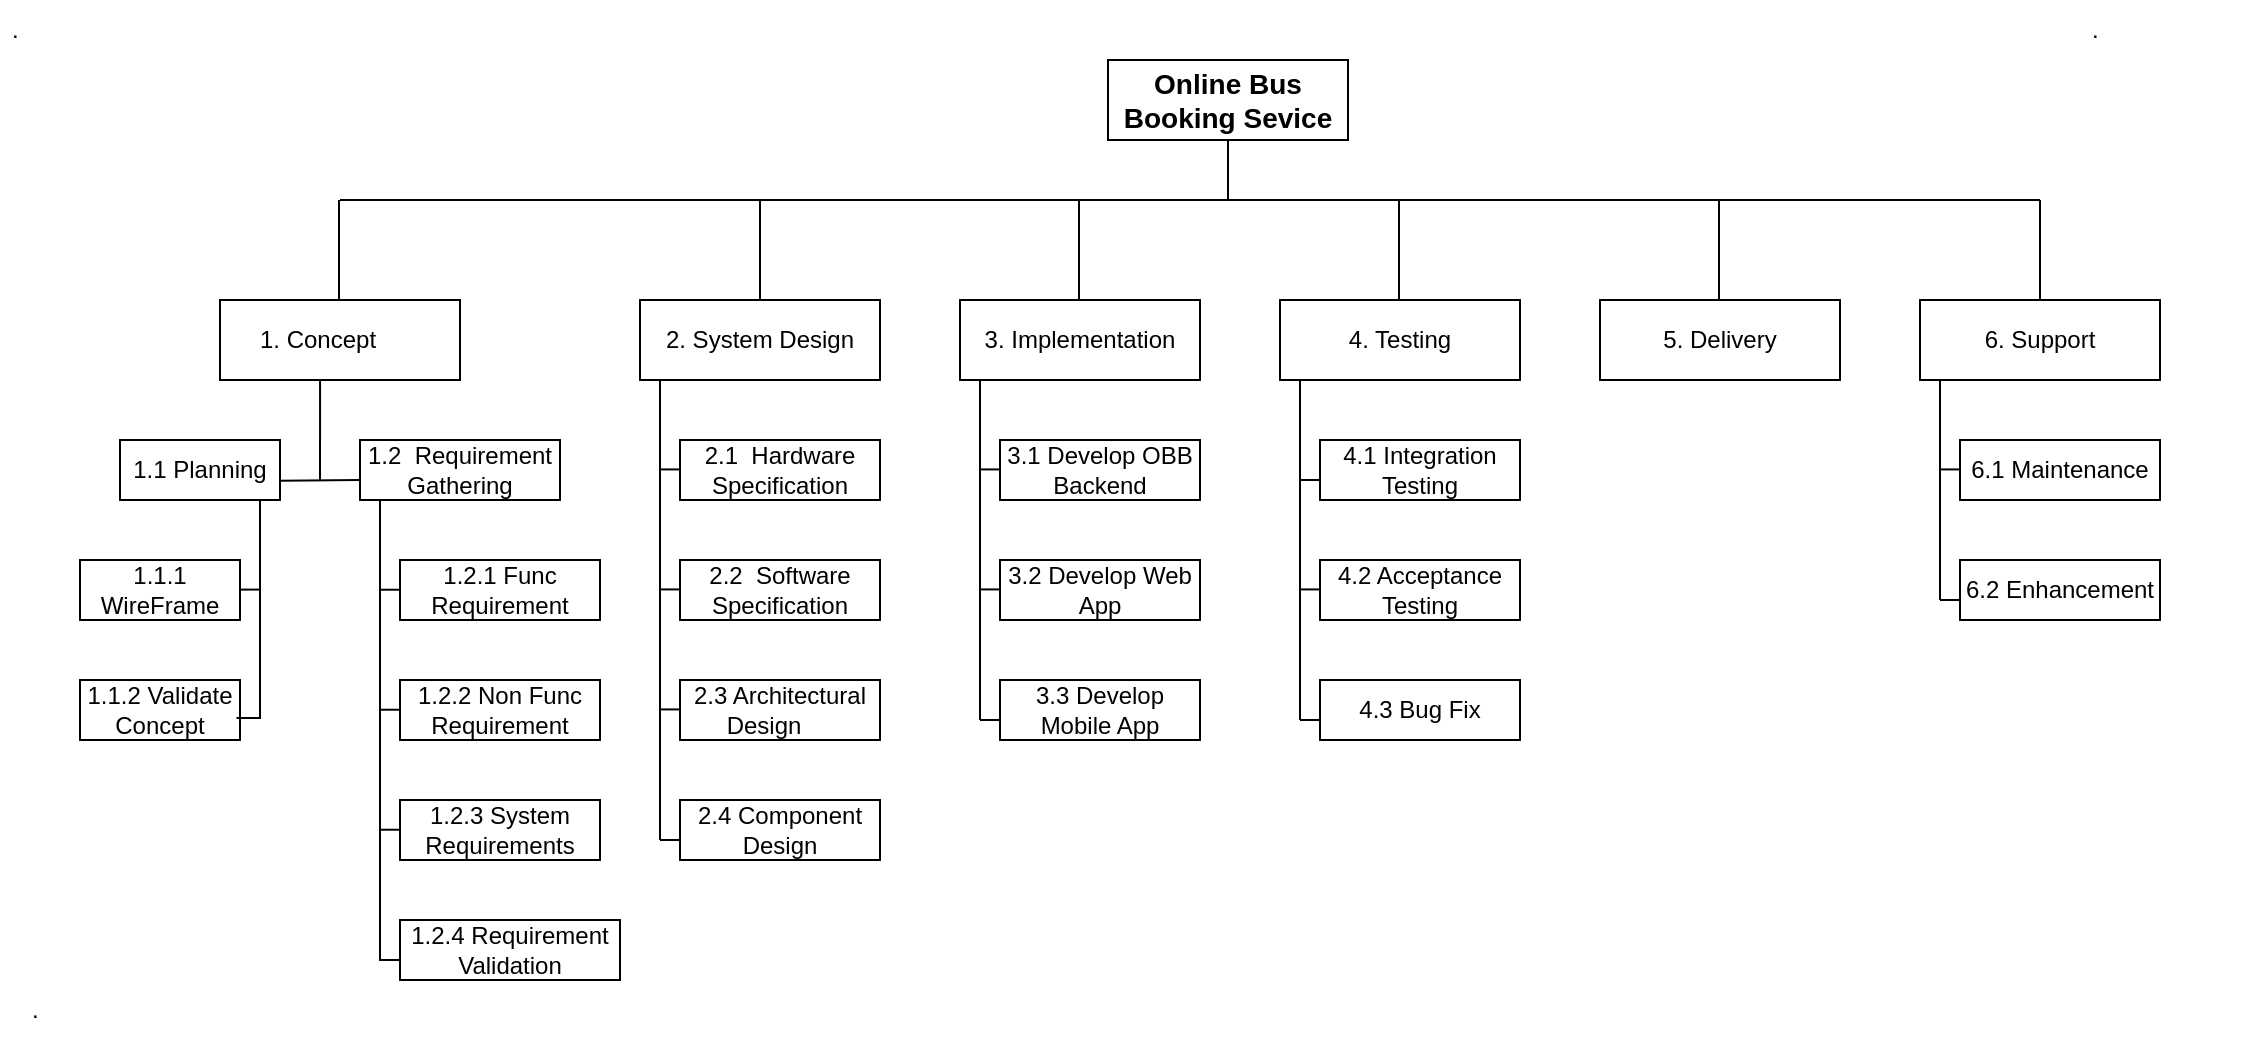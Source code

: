 <mxfile version="22.1.3" type="google">
  <diagram id="prtHgNgQTEPvFCAcTncT" name="Page-1">
    <mxGraphModel dx="2335" dy="639" grid="1" gridSize="10" guides="1" tooltips="1" connect="1" arrows="1" fold="1" page="1" pageScale="1" pageWidth="827" pageHeight="1169" math="0" shadow="0">
      <root>
        <mxCell id="0" />
        <mxCell id="1" parent="0" />
        <mxCell id="bmuI655vgJx-dzpE5qLp-1" value="&lt;font style=&quot;font-size: 14px;&quot;&gt;&lt;b&gt;Online Bus Booking Sevice&lt;/b&gt;&lt;/font&gt;" style="rounded=0;whiteSpace=wrap;html=1;" vertex="1" parent="1">
          <mxGeometry x="354" y="70" width="120" height="40" as="geometry" />
        </mxCell>
        <mxCell id="bmuI655vgJx-dzpE5qLp-2" value="3. Implementation" style="rounded=0;whiteSpace=wrap;html=1;" vertex="1" parent="1">
          <mxGeometry x="280" y="190" width="120" height="40" as="geometry" />
        </mxCell>
        <mxCell id="bmuI655vgJx-dzpE5qLp-3" value="" style="endArrow=none;html=1;rounded=0;" edge="1" parent="1">
          <mxGeometry width="50" height="50" relative="1" as="geometry">
            <mxPoint x="-30" y="140" as="sourcePoint" />
            <mxPoint x="820" y="140" as="targetPoint" />
          </mxGeometry>
        </mxCell>
        <mxCell id="bmuI655vgJx-dzpE5qLp-5" value="" style="endArrow=none;html=1;rounded=0;" edge="1" parent="1" target="bmuI655vgJx-dzpE5qLp-1">
          <mxGeometry width="50" height="50" relative="1" as="geometry">
            <mxPoint x="414" y="140" as="sourcePoint" />
            <mxPoint x="440" y="260" as="targetPoint" />
          </mxGeometry>
        </mxCell>
        <mxCell id="bmuI655vgJx-dzpE5qLp-6" value="1. Concept&lt;span style=&quot;white-space: pre;&quot;&gt;&#x9;&lt;/span&gt;" style="rounded=0;whiteSpace=wrap;html=1;" vertex="1" parent="1">
          <mxGeometry x="-90" y="190" width="120" height="40" as="geometry" />
        </mxCell>
        <mxCell id="bmuI655vgJx-dzpE5qLp-7" value="2. System Design" style="rounded=0;whiteSpace=wrap;html=1;" vertex="1" parent="1">
          <mxGeometry x="120" y="190" width="120" height="40" as="geometry" />
        </mxCell>
        <mxCell id="bmuI655vgJx-dzpE5qLp-8" value="4. Testing" style="rounded=0;whiteSpace=wrap;html=1;" vertex="1" parent="1">
          <mxGeometry x="440" y="190" width="120" height="40" as="geometry" />
        </mxCell>
        <mxCell id="bmuI655vgJx-dzpE5qLp-9" value="5. Delivery" style="rounded=0;whiteSpace=wrap;html=1;" vertex="1" parent="1">
          <mxGeometry x="600" y="190" width="120" height="40" as="geometry" />
        </mxCell>
        <mxCell id="bmuI655vgJx-dzpE5qLp-10" value="6. Support" style="rounded=0;whiteSpace=wrap;html=1;" vertex="1" parent="1">
          <mxGeometry x="760" y="190" width="120" height="40" as="geometry" />
        </mxCell>
        <mxCell id="bmuI655vgJx-dzpE5qLp-11" value="" style="endArrow=none;html=1;rounded=0;" edge="1" parent="1">
          <mxGeometry width="50" height="50" relative="1" as="geometry">
            <mxPoint x="-30.5" y="190" as="sourcePoint" />
            <mxPoint x="-30.5" y="140" as="targetPoint" />
          </mxGeometry>
        </mxCell>
        <mxCell id="bmuI655vgJx-dzpE5qLp-12" value="1.1 Planning" style="rounded=0;whiteSpace=wrap;html=1;" vertex="1" parent="1">
          <mxGeometry x="-140" y="260" width="80" height="30" as="geometry" />
        </mxCell>
        <mxCell id="bmuI655vgJx-dzpE5qLp-13" value="1.2&amp;nbsp; Requirement Gathering" style="rounded=0;whiteSpace=wrap;html=1;" vertex="1" parent="1">
          <mxGeometry x="-20" y="260" width="100" height="30" as="geometry" />
        </mxCell>
        <mxCell id="bmuI655vgJx-dzpE5qLp-14" value="1.1.1 WireFrame" style="rounded=0;whiteSpace=wrap;html=1;" vertex="1" parent="1">
          <mxGeometry x="-160" y="320" width="80" height="30" as="geometry" />
        </mxCell>
        <mxCell id="bmuI655vgJx-dzpE5qLp-15" value="1.1.2 Validate Concept" style="rounded=0;whiteSpace=wrap;html=1;" vertex="1" parent="1">
          <mxGeometry x="-160" y="380" width="80" height="30" as="geometry" />
        </mxCell>
        <mxCell id="bmuI655vgJx-dzpE5qLp-17" value="1.2.2 Non Func Requirement" style="rounded=0;whiteSpace=wrap;html=1;" vertex="1" parent="1">
          <mxGeometry y="380" width="100" height="30" as="geometry" />
        </mxCell>
        <mxCell id="bmuI655vgJx-dzpE5qLp-18" value="1.2.1 Func Requirement" style="rounded=0;whiteSpace=wrap;html=1;" vertex="1" parent="1">
          <mxGeometry y="320" width="100" height="30" as="geometry" />
        </mxCell>
        <mxCell id="bmuI655vgJx-dzpE5qLp-20" value="1.2.3 System Requirements" style="rounded=0;whiteSpace=wrap;html=1;" vertex="1" parent="1">
          <mxGeometry y="440" width="100" height="30" as="geometry" />
        </mxCell>
        <mxCell id="bmuI655vgJx-dzpE5qLp-21" value="1.2.4 Requirement Validation" style="rounded=0;whiteSpace=wrap;html=1;" vertex="1" parent="1">
          <mxGeometry y="500" width="110" height="30" as="geometry" />
        </mxCell>
        <mxCell id="bmuI655vgJx-dzpE5qLp-24" value="2.1&amp;nbsp; Hardware Specification" style="rounded=0;whiteSpace=wrap;html=1;" vertex="1" parent="1">
          <mxGeometry x="140" y="260" width="100" height="30" as="geometry" />
        </mxCell>
        <mxCell id="bmuI655vgJx-dzpE5qLp-25" value="2.3 Architectural Design&lt;span style=&quot;white-space: pre;&quot;&gt;&#x9;&lt;/span&gt;" style="rounded=0;whiteSpace=wrap;html=1;" vertex="1" parent="1">
          <mxGeometry x="140" y="380" width="100" height="30" as="geometry" />
        </mxCell>
        <mxCell id="bmuI655vgJx-dzpE5qLp-26" value="2.2&amp;nbsp; Software Specification" style="rounded=0;whiteSpace=wrap;html=1;" vertex="1" parent="1">
          <mxGeometry x="140" y="320" width="100" height="30" as="geometry" />
        </mxCell>
        <mxCell id="bmuI655vgJx-dzpE5qLp-27" value="2.4 Component Design" style="rounded=0;whiteSpace=wrap;html=1;" vertex="1" parent="1">
          <mxGeometry x="140" y="440" width="100" height="30" as="geometry" />
        </mxCell>
        <mxCell id="bmuI655vgJx-dzpE5qLp-31" value="3.1 Develop OBB Backend" style="rounded=0;whiteSpace=wrap;html=1;" vertex="1" parent="1">
          <mxGeometry x="300" y="260" width="100" height="30" as="geometry" />
        </mxCell>
        <mxCell id="bmuI655vgJx-dzpE5qLp-34" value="3.3 Develop Mobile App" style="rounded=0;whiteSpace=wrap;html=1;" vertex="1" parent="1">
          <mxGeometry x="300" y="380" width="100" height="30" as="geometry" />
        </mxCell>
        <mxCell id="bmuI655vgJx-dzpE5qLp-35" value="3.2 Develop Web App" style="rounded=0;whiteSpace=wrap;html=1;" vertex="1" parent="1">
          <mxGeometry x="300" y="320" width="100" height="30" as="geometry" />
        </mxCell>
        <mxCell id="bmuI655vgJx-dzpE5qLp-36" value="4.1 Integration Testing" style="rounded=0;whiteSpace=wrap;html=1;" vertex="1" parent="1">
          <mxGeometry x="460" y="260" width="100" height="30" as="geometry" />
        </mxCell>
        <mxCell id="bmuI655vgJx-dzpE5qLp-38" value="4.3 Bug Fix" style="rounded=0;whiteSpace=wrap;html=1;" vertex="1" parent="1">
          <mxGeometry x="460" y="380" width="100" height="30" as="geometry" />
        </mxCell>
        <mxCell id="bmuI655vgJx-dzpE5qLp-39" value="4.2 Acceptance Testing" style="rounded=0;whiteSpace=wrap;html=1;" vertex="1" parent="1">
          <mxGeometry x="460" y="320" width="100" height="30" as="geometry" />
        </mxCell>
        <mxCell id="bmuI655vgJx-dzpE5qLp-43" value="6.1 Maintenance" style="rounded=0;whiteSpace=wrap;html=1;" vertex="1" parent="1">
          <mxGeometry x="780" y="260" width="100" height="30" as="geometry" />
        </mxCell>
        <mxCell id="bmuI655vgJx-dzpE5qLp-44" value="6.2 Enhancement" style="rounded=0;whiteSpace=wrap;html=1;" vertex="1" parent="1">
          <mxGeometry x="780" y="320" width="100" height="30" as="geometry" />
        </mxCell>
        <mxCell id="bmuI655vgJx-dzpE5qLp-45" value="" style="endArrow=none;html=1;rounded=0;exitX=0.5;exitY=0;exitDx=0;exitDy=0;" edge="1" parent="1" source="bmuI655vgJx-dzpE5qLp-10">
          <mxGeometry width="50" height="50" relative="1" as="geometry">
            <mxPoint x="770" y="190" as="sourcePoint" />
            <mxPoint x="820" y="140" as="targetPoint" />
          </mxGeometry>
        </mxCell>
        <mxCell id="bmuI655vgJx-dzpE5qLp-47" value="" style="endArrow=none;html=1;rounded=0;exitX=0.5;exitY=0;exitDx=0;exitDy=0;" edge="1" parent="1" source="bmuI655vgJx-dzpE5qLp-7">
          <mxGeometry width="50" height="50" relative="1" as="geometry">
            <mxPoint x="170" y="190" as="sourcePoint" />
            <mxPoint x="180" y="140" as="targetPoint" />
          </mxGeometry>
        </mxCell>
        <mxCell id="bmuI655vgJx-dzpE5qLp-48" value="" style="endArrow=none;html=1;rounded=0;exitX=0.5;exitY=0;exitDx=0;exitDy=0;" edge="1" parent="1">
          <mxGeometry width="50" height="50" relative="1" as="geometry">
            <mxPoint x="339.5" y="190" as="sourcePoint" />
            <mxPoint x="339.5" y="140" as="targetPoint" />
          </mxGeometry>
        </mxCell>
        <mxCell id="bmuI655vgJx-dzpE5qLp-49" value="" style="endArrow=none;html=1;rounded=0;exitX=0.5;exitY=0;exitDx=0;exitDy=0;" edge="1" parent="1">
          <mxGeometry width="50" height="50" relative="1" as="geometry">
            <mxPoint x="499.5" y="190" as="sourcePoint" />
            <mxPoint x="499.5" y="140" as="targetPoint" />
          </mxGeometry>
        </mxCell>
        <mxCell id="bmuI655vgJx-dzpE5qLp-50" value="" style="endArrow=none;html=1;rounded=0;exitX=0.5;exitY=0;exitDx=0;exitDy=0;" edge="1" parent="1">
          <mxGeometry width="50" height="50" relative="1" as="geometry">
            <mxPoint x="659.5" y="190" as="sourcePoint" />
            <mxPoint x="659.5" y="140" as="targetPoint" />
          </mxGeometry>
        </mxCell>
        <mxCell id="bmuI655vgJx-dzpE5qLp-52" value="" style="endArrow=none;html=1;rounded=0;entryX=0.417;entryY=1;entryDx=0;entryDy=0;entryPerimeter=0;" edge="1" parent="1" target="bmuI655vgJx-dzpE5qLp-6">
          <mxGeometry width="50" height="50" relative="1" as="geometry">
            <mxPoint x="-40" y="280" as="sourcePoint" />
            <mxPoint x="-30" y="250" as="targetPoint" />
          </mxGeometry>
        </mxCell>
        <mxCell id="bmuI655vgJx-dzpE5qLp-53" value="" style="endArrow=none;html=1;rounded=0;exitX=0.997;exitY=0.68;exitDx=0;exitDy=0;exitPerimeter=0;" edge="1" parent="1" source="bmuI655vgJx-dzpE5qLp-12">
          <mxGeometry width="50" height="50" relative="1" as="geometry">
            <mxPoint x="-70" y="330" as="sourcePoint" />
            <mxPoint x="-20" y="280" as="targetPoint" />
          </mxGeometry>
        </mxCell>
        <mxCell id="bmuI655vgJx-dzpE5qLp-54" value="" style="endArrow=none;html=1;rounded=0;exitX=0.978;exitY=0.634;exitDx=0;exitDy=0;exitPerimeter=0;" edge="1" parent="1" source="bmuI655vgJx-dzpE5qLp-15">
          <mxGeometry width="50" height="50" relative="1" as="geometry">
            <mxPoint x="-70" y="400" as="sourcePoint" />
            <mxPoint x="-70" y="290" as="targetPoint" />
            <Array as="points">
              <mxPoint x="-70" y="399" />
            </Array>
          </mxGeometry>
        </mxCell>
        <mxCell id="bmuI655vgJx-dzpE5qLp-55" value="" style="endArrow=none;html=1;rounded=0;" edge="1" parent="1">
          <mxGeometry width="50" height="50" relative="1" as="geometry">
            <mxPoint x="-80" y="334.8" as="sourcePoint" />
            <mxPoint x="-70" y="334.8" as="targetPoint" />
            <Array as="points">
              <mxPoint x="-70" y="334.8" />
            </Array>
          </mxGeometry>
        </mxCell>
        <mxCell id="bmuI655vgJx-dzpE5qLp-57" value="" style="endArrow=none;html=1;rounded=0;" edge="1" parent="1">
          <mxGeometry width="50" height="50" relative="1" as="geometry">
            <mxPoint x="-10" y="510" as="sourcePoint" />
            <mxPoint x="-10" y="290" as="targetPoint" />
          </mxGeometry>
        </mxCell>
        <mxCell id="bmuI655vgJx-dzpE5qLp-58" value="" style="endArrow=none;html=1;rounded=0;" edge="1" parent="1">
          <mxGeometry width="50" height="50" relative="1" as="geometry">
            <mxPoint x="-10" y="334.86" as="sourcePoint" />
            <mxPoint y="334.86" as="targetPoint" />
            <Array as="points">
              <mxPoint y="334.86" />
            </Array>
          </mxGeometry>
        </mxCell>
        <mxCell id="bmuI655vgJx-dzpE5qLp-59" value="" style="endArrow=none;html=1;rounded=0;" edge="1" parent="1">
          <mxGeometry width="50" height="50" relative="1" as="geometry">
            <mxPoint x="-10" y="510" as="sourcePoint" />
            <mxPoint y="514.86" as="targetPoint" />
            <Array as="points">
              <mxPoint x="-10" y="520" />
              <mxPoint y="520" />
            </Array>
          </mxGeometry>
        </mxCell>
        <mxCell id="bmuI655vgJx-dzpE5qLp-60" value="" style="endArrow=none;html=1;rounded=0;" edge="1" parent="1">
          <mxGeometry width="50" height="50" relative="1" as="geometry">
            <mxPoint x="-10" y="454.86" as="sourcePoint" />
            <mxPoint y="454.86" as="targetPoint" />
            <Array as="points">
              <mxPoint y="454.86" />
            </Array>
          </mxGeometry>
        </mxCell>
        <mxCell id="bmuI655vgJx-dzpE5qLp-61" value="" style="endArrow=none;html=1;rounded=0;" edge="1" parent="1">
          <mxGeometry width="50" height="50" relative="1" as="geometry">
            <mxPoint x="-10" y="394.86" as="sourcePoint" />
            <mxPoint y="394.86" as="targetPoint" />
            <Array as="points">
              <mxPoint y="394.86" />
            </Array>
          </mxGeometry>
        </mxCell>
        <mxCell id="bmuI655vgJx-dzpE5qLp-62" value="" style="endArrow=none;html=1;rounded=0;" edge="1" parent="1">
          <mxGeometry width="50" height="50" relative="1" as="geometry">
            <mxPoint x="130" y="460" as="sourcePoint" />
            <mxPoint x="130" y="230" as="targetPoint" />
          </mxGeometry>
        </mxCell>
        <mxCell id="bmuI655vgJx-dzpE5qLp-64" value="" style="endArrow=none;html=1;rounded=0;" edge="1" parent="1">
          <mxGeometry width="50" height="50" relative="1" as="geometry">
            <mxPoint x="130" y="334.71" as="sourcePoint" />
            <mxPoint x="140" y="334.71" as="targetPoint" />
            <Array as="points">
              <mxPoint x="140" y="334.71" />
            </Array>
          </mxGeometry>
        </mxCell>
        <mxCell id="bmuI655vgJx-dzpE5qLp-65" value="" style="endArrow=none;html=1;rounded=0;" edge="1" parent="1">
          <mxGeometry width="50" height="50" relative="1" as="geometry">
            <mxPoint x="130" y="394.71" as="sourcePoint" />
            <mxPoint x="140" y="394.71" as="targetPoint" />
            <Array as="points">
              <mxPoint x="140" y="394.71" />
            </Array>
          </mxGeometry>
        </mxCell>
        <mxCell id="bmuI655vgJx-dzpE5qLp-66" value="" style="endArrow=none;html=1;rounded=0;" edge="1" parent="1">
          <mxGeometry width="50" height="50" relative="1" as="geometry">
            <mxPoint x="130" y="460" as="sourcePoint" />
            <mxPoint x="140" y="460" as="targetPoint" />
            <Array as="points">
              <mxPoint x="140" y="460" />
            </Array>
          </mxGeometry>
        </mxCell>
        <mxCell id="bmuI655vgJx-dzpE5qLp-67" value="" style="endArrow=none;html=1;rounded=0;" edge="1" parent="1">
          <mxGeometry width="50" height="50" relative="1" as="geometry">
            <mxPoint x="130" y="274.71" as="sourcePoint" />
            <mxPoint x="140" y="274.71" as="targetPoint" />
            <Array as="points">
              <mxPoint x="140" y="274.71" />
            </Array>
          </mxGeometry>
        </mxCell>
        <mxCell id="bmuI655vgJx-dzpE5qLp-68" value="" style="endArrow=none;html=1;rounded=0;" edge="1" parent="1">
          <mxGeometry width="50" height="50" relative="1" as="geometry">
            <mxPoint x="290" y="400" as="sourcePoint" />
            <mxPoint x="290" y="230" as="targetPoint" />
          </mxGeometry>
        </mxCell>
        <mxCell id="bmuI655vgJx-dzpE5qLp-69" value="" style="endArrow=none;html=1;rounded=0;" edge="1" parent="1">
          <mxGeometry width="50" height="50" relative="1" as="geometry">
            <mxPoint x="290" y="274.71" as="sourcePoint" />
            <mxPoint x="300" y="274.71" as="targetPoint" />
            <Array as="points">
              <mxPoint x="300" y="274.71" />
            </Array>
          </mxGeometry>
        </mxCell>
        <mxCell id="bmuI655vgJx-dzpE5qLp-70" value="" style="endArrow=none;html=1;rounded=0;" edge="1" parent="1">
          <mxGeometry width="50" height="50" relative="1" as="geometry">
            <mxPoint x="290" y="334.71" as="sourcePoint" />
            <mxPoint x="300" y="334.71" as="targetPoint" />
            <Array as="points">
              <mxPoint x="300" y="334.71" />
            </Array>
          </mxGeometry>
        </mxCell>
        <mxCell id="bmuI655vgJx-dzpE5qLp-71" value="" style="endArrow=none;html=1;rounded=0;" edge="1" parent="1">
          <mxGeometry width="50" height="50" relative="1" as="geometry">
            <mxPoint x="290" y="400.0" as="sourcePoint" />
            <mxPoint x="300" y="400.0" as="targetPoint" />
            <Array as="points">
              <mxPoint x="300" y="400.0" />
            </Array>
          </mxGeometry>
        </mxCell>
        <mxCell id="bmuI655vgJx-dzpE5qLp-72" value="" style="endArrow=none;html=1;rounded=0;" edge="1" parent="1">
          <mxGeometry width="50" height="50" relative="1" as="geometry">
            <mxPoint x="450" y="400" as="sourcePoint" />
            <mxPoint x="450" y="230" as="targetPoint" />
          </mxGeometry>
        </mxCell>
        <mxCell id="bmuI655vgJx-dzpE5qLp-73" value="" style="endArrow=none;html=1;rounded=0;" edge="1" parent="1">
          <mxGeometry width="50" height="50" relative="1" as="geometry">
            <mxPoint x="450" y="280.0" as="sourcePoint" />
            <mxPoint x="460" y="280.0" as="targetPoint" />
            <Array as="points">
              <mxPoint x="460" y="280.0" />
            </Array>
          </mxGeometry>
        </mxCell>
        <mxCell id="bmuI655vgJx-dzpE5qLp-74" value="" style="endArrow=none;html=1;rounded=0;" edge="1" parent="1">
          <mxGeometry width="50" height="50" relative="1" as="geometry">
            <mxPoint x="450" y="334.71" as="sourcePoint" />
            <mxPoint x="460" y="334.71" as="targetPoint" />
            <Array as="points">
              <mxPoint x="460" y="334.71" />
            </Array>
          </mxGeometry>
        </mxCell>
        <mxCell id="bmuI655vgJx-dzpE5qLp-75" value="" style="endArrow=none;html=1;rounded=0;" edge="1" parent="1">
          <mxGeometry width="50" height="50" relative="1" as="geometry">
            <mxPoint x="450" y="400.0" as="sourcePoint" />
            <mxPoint x="460" y="400.0" as="targetPoint" />
            <Array as="points">
              <mxPoint x="460" y="400.0" />
            </Array>
          </mxGeometry>
        </mxCell>
        <mxCell id="bmuI655vgJx-dzpE5qLp-76" value="" style="endArrow=none;html=1;rounded=0;" edge="1" parent="1">
          <mxGeometry width="50" height="50" relative="1" as="geometry">
            <mxPoint x="770" y="340" as="sourcePoint" />
            <mxPoint x="770" y="230" as="targetPoint" />
          </mxGeometry>
        </mxCell>
        <mxCell id="bmuI655vgJx-dzpE5qLp-77" value="" style="endArrow=none;html=1;rounded=0;" edge="1" parent="1">
          <mxGeometry width="50" height="50" relative="1" as="geometry">
            <mxPoint x="460" y="290.0" as="sourcePoint" />
            <mxPoint x="470" y="290.0" as="targetPoint" />
            <Array as="points">
              <mxPoint x="470" y="290.0" />
            </Array>
          </mxGeometry>
        </mxCell>
        <mxCell id="bmuI655vgJx-dzpE5qLp-78" value="" style="endArrow=none;html=1;rounded=0;" edge="1" parent="1">
          <mxGeometry width="50" height="50" relative="1" as="geometry">
            <mxPoint x="770" y="274.71" as="sourcePoint" />
            <mxPoint x="780" y="274.71" as="targetPoint" />
            <Array as="points">
              <mxPoint x="780" y="274.71" />
            </Array>
          </mxGeometry>
        </mxCell>
        <mxCell id="bmuI655vgJx-dzpE5qLp-79" value="" style="endArrow=none;html=1;rounded=0;" edge="1" parent="1">
          <mxGeometry width="50" height="50" relative="1" as="geometry">
            <mxPoint x="770" y="340.0" as="sourcePoint" />
            <mxPoint x="780" y="340.0" as="targetPoint" />
            <Array as="points">
              <mxPoint x="780" y="340.0" />
            </Array>
          </mxGeometry>
        </mxCell>
        <mxCell id="bmuI655vgJx-dzpE5qLp-83" value="." style="text;strokeColor=none;fillColor=none;align=left;verticalAlign=middle;spacingLeft=4;spacingRight=4;overflow=hidden;points=[[0,0.5],[1,0.5]];portConstraint=eastwest;rotatable=0;whiteSpace=wrap;html=1;" vertex="1" parent="1">
          <mxGeometry x="-190" y="530" width="80" height="30" as="geometry" />
        </mxCell>
        <mxCell id="bmuI655vgJx-dzpE5qLp-85" value="." style="text;strokeColor=none;fillColor=none;align=left;verticalAlign=middle;spacingLeft=4;spacingRight=4;overflow=hidden;points=[[0,0.5],[1,0.5]];portConstraint=eastwest;rotatable=0;whiteSpace=wrap;html=1;" vertex="1" parent="1">
          <mxGeometry x="-200" y="40" width="80" height="30" as="geometry" />
        </mxCell>
        <mxCell id="bmuI655vgJx-dzpE5qLp-86" value="." style="text;strokeColor=none;fillColor=none;align=left;verticalAlign=middle;spacingLeft=4;spacingRight=4;overflow=hidden;points=[[0,0.5],[1,0.5]];portConstraint=eastwest;rotatable=0;whiteSpace=wrap;html=1;" vertex="1" parent="1">
          <mxGeometry x="840" y="40" width="80" height="30" as="geometry" />
        </mxCell>
      </root>
    </mxGraphModel>
  </diagram>
</mxfile>
